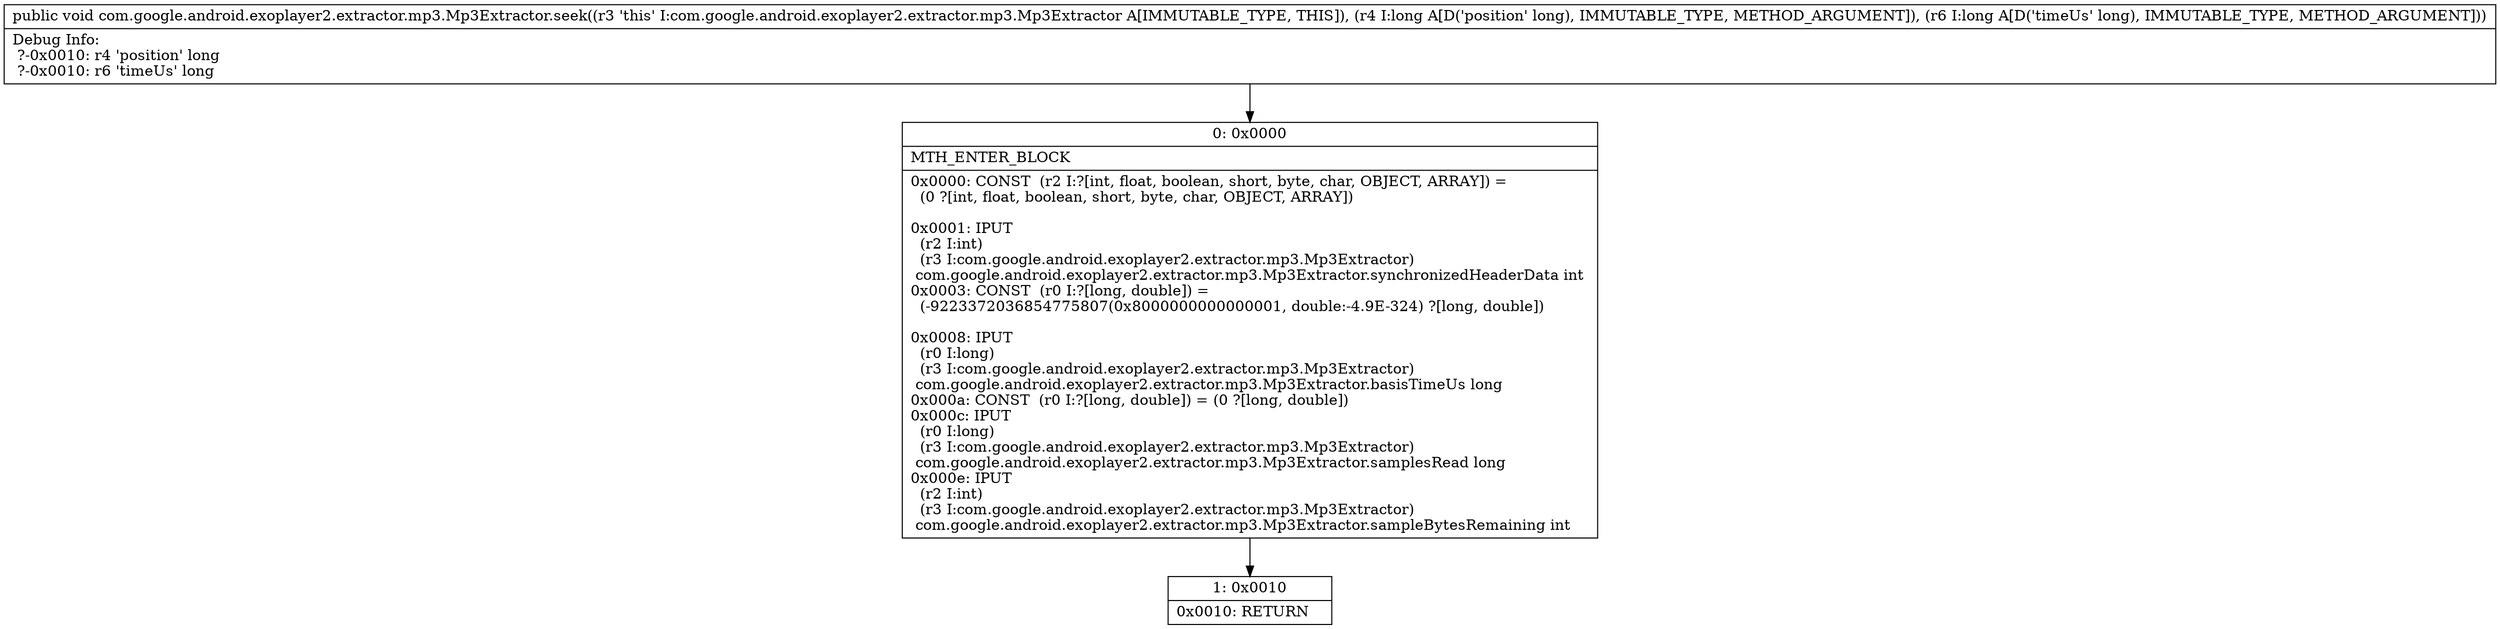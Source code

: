 digraph "CFG forcom.google.android.exoplayer2.extractor.mp3.Mp3Extractor.seek(JJ)V" {
Node_0 [shape=record,label="{0\:\ 0x0000|MTH_ENTER_BLOCK\l|0x0000: CONST  (r2 I:?[int, float, boolean, short, byte, char, OBJECT, ARRAY]) = \l  (0 ?[int, float, boolean, short, byte, char, OBJECT, ARRAY])\l \l0x0001: IPUT  \l  (r2 I:int)\l  (r3 I:com.google.android.exoplayer2.extractor.mp3.Mp3Extractor)\l com.google.android.exoplayer2.extractor.mp3.Mp3Extractor.synchronizedHeaderData int \l0x0003: CONST  (r0 I:?[long, double]) = \l  (\-9223372036854775807(0x8000000000000001, double:\-4.9E\-324) ?[long, double])\l \l0x0008: IPUT  \l  (r0 I:long)\l  (r3 I:com.google.android.exoplayer2.extractor.mp3.Mp3Extractor)\l com.google.android.exoplayer2.extractor.mp3.Mp3Extractor.basisTimeUs long \l0x000a: CONST  (r0 I:?[long, double]) = (0 ?[long, double]) \l0x000c: IPUT  \l  (r0 I:long)\l  (r3 I:com.google.android.exoplayer2.extractor.mp3.Mp3Extractor)\l com.google.android.exoplayer2.extractor.mp3.Mp3Extractor.samplesRead long \l0x000e: IPUT  \l  (r2 I:int)\l  (r3 I:com.google.android.exoplayer2.extractor.mp3.Mp3Extractor)\l com.google.android.exoplayer2.extractor.mp3.Mp3Extractor.sampleBytesRemaining int \l}"];
Node_1 [shape=record,label="{1\:\ 0x0010|0x0010: RETURN   \l}"];
MethodNode[shape=record,label="{public void com.google.android.exoplayer2.extractor.mp3.Mp3Extractor.seek((r3 'this' I:com.google.android.exoplayer2.extractor.mp3.Mp3Extractor A[IMMUTABLE_TYPE, THIS]), (r4 I:long A[D('position' long), IMMUTABLE_TYPE, METHOD_ARGUMENT]), (r6 I:long A[D('timeUs' long), IMMUTABLE_TYPE, METHOD_ARGUMENT]))  | Debug Info:\l  ?\-0x0010: r4 'position' long\l  ?\-0x0010: r6 'timeUs' long\l}"];
MethodNode -> Node_0;
Node_0 -> Node_1;
}

